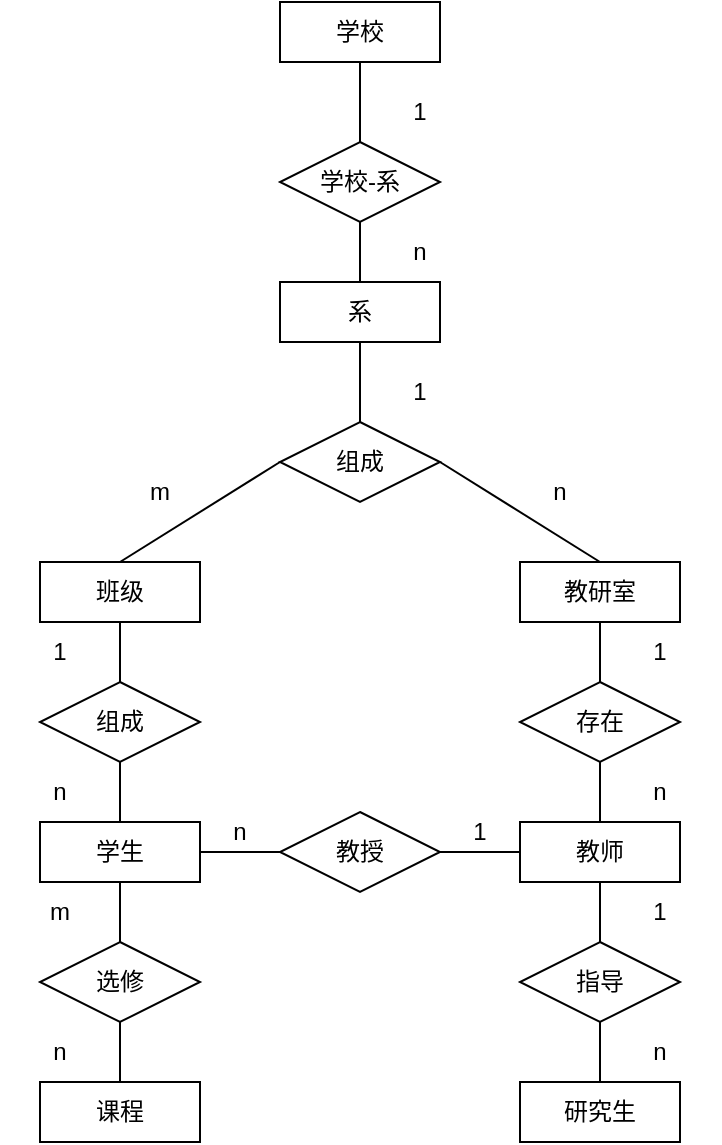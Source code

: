 <mxfile version="24.7.1" type="github">
  <diagram id="R2lEEEUBdFMjLlhIrx00" name="Page-1">
    <mxGraphModel dx="1062" dy="654" grid="1" gridSize="10" guides="1" tooltips="1" connect="1" arrows="1" fold="1" page="1" pageScale="1" pageWidth="850" pageHeight="1100" math="0" shadow="0" extFonts="Permanent Marker^https://fonts.googleapis.com/css?family=Permanent+Marker">
      <root>
        <mxCell id="0" />
        <mxCell id="1" parent="0" />
        <mxCell id="XwIgh9icd3MQlk3wSqqb-1" value="系" style="rounded=0;whiteSpace=wrap;html=1;" vertex="1" parent="1">
          <mxGeometry x="190" y="200" width="80" height="30" as="geometry" />
        </mxCell>
        <mxCell id="XwIgh9icd3MQlk3wSqqb-2" value="班级" style="rounded=0;whiteSpace=wrap;html=1;" vertex="1" parent="1">
          <mxGeometry x="70" y="340" width="80" height="30" as="geometry" />
        </mxCell>
        <mxCell id="XwIgh9icd3MQlk3wSqqb-4" value="教研室" style="rounded=0;whiteSpace=wrap;html=1;" vertex="1" parent="1">
          <mxGeometry x="310" y="340" width="80" height="30" as="geometry" />
        </mxCell>
        <mxCell id="XwIgh9icd3MQlk3wSqqb-6" value="教师" style="rounded=0;whiteSpace=wrap;html=1;" vertex="1" parent="1">
          <mxGeometry x="310" y="470" width="80" height="30" as="geometry" />
        </mxCell>
        <mxCell id="XwIgh9icd3MQlk3wSqqb-8" value="学校" style="rounded=0;whiteSpace=wrap;html=1;" vertex="1" parent="1">
          <mxGeometry x="190" y="60" width="80" height="30" as="geometry" />
        </mxCell>
        <mxCell id="XwIgh9icd3MQlk3wSqqb-11" value="学校-系" style="rhombus;whiteSpace=wrap;html=1;" vertex="1" parent="1">
          <mxGeometry x="190" y="130" width="80" height="40" as="geometry" />
        </mxCell>
        <mxCell id="XwIgh9icd3MQlk3wSqqb-12" value="" style="endArrow=none;html=1;rounded=0;entryX=0.5;entryY=1;entryDx=0;entryDy=0;exitX=0.5;exitY=0;exitDx=0;exitDy=0;" edge="1" parent="1" source="XwIgh9icd3MQlk3wSqqb-11" target="XwIgh9icd3MQlk3wSqqb-8">
          <mxGeometry width="50" height="50" relative="1" as="geometry">
            <mxPoint x="300" y="360" as="sourcePoint" />
            <mxPoint x="350" y="310" as="targetPoint" />
          </mxGeometry>
        </mxCell>
        <mxCell id="XwIgh9icd3MQlk3wSqqb-14" value="" style="endArrow=none;html=1;rounded=0;entryX=0.5;entryY=1;entryDx=0;entryDy=0;exitX=0.5;exitY=0;exitDx=0;exitDy=0;" edge="1" parent="1" source="XwIgh9icd3MQlk3wSqqb-1" target="XwIgh9icd3MQlk3wSqqb-11">
          <mxGeometry width="50" height="50" relative="1" as="geometry">
            <mxPoint x="300" y="360" as="sourcePoint" />
            <mxPoint x="350" y="310" as="targetPoint" />
          </mxGeometry>
        </mxCell>
        <mxCell id="XwIgh9icd3MQlk3wSqqb-15" value="1" style="text;html=1;align=center;verticalAlign=middle;whiteSpace=wrap;rounded=0;" vertex="1" parent="1">
          <mxGeometry x="230" y="100" width="60" height="30" as="geometry" />
        </mxCell>
        <mxCell id="XwIgh9icd3MQlk3wSqqb-16" value="n" style="text;html=1;align=center;verticalAlign=middle;whiteSpace=wrap;rounded=0;" vertex="1" parent="1">
          <mxGeometry x="230" y="170" width="60" height="30" as="geometry" />
        </mxCell>
        <mxCell id="XwIgh9icd3MQlk3wSqqb-17" value="组成" style="rhombus;whiteSpace=wrap;html=1;" vertex="1" parent="1">
          <mxGeometry x="190" y="270" width="80" height="40" as="geometry" />
        </mxCell>
        <mxCell id="XwIgh9icd3MQlk3wSqqb-18" value="" style="endArrow=none;html=1;rounded=0;entryX=0.5;entryY=1;entryDx=0;entryDy=0;" edge="1" parent="1" source="XwIgh9icd3MQlk3wSqqb-17" target="XwIgh9icd3MQlk3wSqqb-1">
          <mxGeometry width="50" height="50" relative="1" as="geometry">
            <mxPoint x="300" y="360" as="sourcePoint" />
            <mxPoint x="350" y="310" as="targetPoint" />
          </mxGeometry>
        </mxCell>
        <mxCell id="XwIgh9icd3MQlk3wSqqb-19" value="" style="endArrow=none;html=1;rounded=0;entryX=0;entryY=0.5;entryDx=0;entryDy=0;exitX=0.5;exitY=0;exitDx=0;exitDy=0;" edge="1" parent="1" source="XwIgh9icd3MQlk3wSqqb-2" target="XwIgh9icd3MQlk3wSqqb-17">
          <mxGeometry width="50" height="50" relative="1" as="geometry">
            <mxPoint x="240" y="280" as="sourcePoint" />
            <mxPoint x="240" y="240" as="targetPoint" />
          </mxGeometry>
        </mxCell>
        <mxCell id="XwIgh9icd3MQlk3wSqqb-20" value="" style="endArrow=none;html=1;rounded=0;entryX=1;entryY=0.5;entryDx=0;entryDy=0;exitX=0.5;exitY=0;exitDx=0;exitDy=0;" edge="1" parent="1" source="XwIgh9icd3MQlk3wSqqb-4" target="XwIgh9icd3MQlk3wSqqb-17">
          <mxGeometry width="50" height="50" relative="1" as="geometry">
            <mxPoint x="250" y="290" as="sourcePoint" />
            <mxPoint x="250" y="250" as="targetPoint" />
          </mxGeometry>
        </mxCell>
        <mxCell id="XwIgh9icd3MQlk3wSqqb-21" value="学生" style="rounded=0;whiteSpace=wrap;html=1;" vertex="1" parent="1">
          <mxGeometry x="70" y="470" width="80" height="30" as="geometry" />
        </mxCell>
        <mxCell id="XwIgh9icd3MQlk3wSqqb-22" value="组成" style="rhombus;whiteSpace=wrap;html=1;" vertex="1" parent="1">
          <mxGeometry x="70" y="400" width="80" height="40" as="geometry" />
        </mxCell>
        <mxCell id="XwIgh9icd3MQlk3wSqqb-23" value="课程" style="rounded=0;whiteSpace=wrap;html=1;" vertex="1" parent="1">
          <mxGeometry x="70" y="600" width="80" height="30" as="geometry" />
        </mxCell>
        <mxCell id="XwIgh9icd3MQlk3wSqqb-25" value="" style="endArrow=none;html=1;rounded=0;entryX=0.5;entryY=1;entryDx=0;entryDy=0;exitX=0.5;exitY=0;exitDx=0;exitDy=0;" edge="1" parent="1" source="XwIgh9icd3MQlk3wSqqb-22" target="XwIgh9icd3MQlk3wSqqb-2">
          <mxGeometry width="50" height="50" relative="1" as="geometry">
            <mxPoint x="190" y="290" as="sourcePoint" />
            <mxPoint x="190" y="250" as="targetPoint" />
          </mxGeometry>
        </mxCell>
        <mxCell id="XwIgh9icd3MQlk3wSqqb-26" value="" style="endArrow=none;html=1;rounded=0;entryX=0.5;entryY=1;entryDx=0;entryDy=0;exitX=0.5;exitY=0;exitDx=0;exitDy=0;" edge="1" parent="1" source="XwIgh9icd3MQlk3wSqqb-21" target="XwIgh9icd3MQlk3wSqqb-22">
          <mxGeometry width="50" height="50" relative="1" as="geometry">
            <mxPoint x="200" y="300" as="sourcePoint" />
            <mxPoint x="200" y="260" as="targetPoint" />
          </mxGeometry>
        </mxCell>
        <mxCell id="XwIgh9icd3MQlk3wSqqb-27" value="选修" style="rhombus;whiteSpace=wrap;html=1;" vertex="1" parent="1">
          <mxGeometry x="70" y="530" width="80" height="40" as="geometry" />
        </mxCell>
        <mxCell id="XwIgh9icd3MQlk3wSqqb-29" value="存在" style="rhombus;whiteSpace=wrap;html=1;" vertex="1" parent="1">
          <mxGeometry x="310" y="400" width="80" height="40" as="geometry" />
        </mxCell>
        <mxCell id="XwIgh9icd3MQlk3wSqqb-31" value="研究生" style="rounded=0;whiteSpace=wrap;html=1;" vertex="1" parent="1">
          <mxGeometry x="310" y="600" width="80" height="30" as="geometry" />
        </mxCell>
        <mxCell id="XwIgh9icd3MQlk3wSqqb-32" value="指导" style="rhombus;whiteSpace=wrap;html=1;" vertex="1" parent="1">
          <mxGeometry x="310" y="530" width="80" height="40" as="geometry" />
        </mxCell>
        <mxCell id="XwIgh9icd3MQlk3wSqqb-33" value="教授" style="rhombus;whiteSpace=wrap;html=1;" vertex="1" parent="1">
          <mxGeometry x="190" y="465" width="80" height="40" as="geometry" />
        </mxCell>
        <mxCell id="XwIgh9icd3MQlk3wSqqb-34" value="1" style="text;html=1;align=center;verticalAlign=middle;whiteSpace=wrap;rounded=0;" vertex="1" parent="1">
          <mxGeometry x="230" y="240" width="60" height="30" as="geometry" />
        </mxCell>
        <mxCell id="XwIgh9icd3MQlk3wSqqb-36" value="m" style="text;html=1;align=center;verticalAlign=middle;whiteSpace=wrap;rounded=0;" vertex="1" parent="1">
          <mxGeometry x="100" y="290" width="60" height="30" as="geometry" />
        </mxCell>
        <mxCell id="XwIgh9icd3MQlk3wSqqb-38" value="n" style="text;html=1;align=center;verticalAlign=middle;whiteSpace=wrap;rounded=0;" vertex="1" parent="1">
          <mxGeometry x="300" y="290" width="60" height="30" as="geometry" />
        </mxCell>
        <mxCell id="XwIgh9icd3MQlk3wSqqb-39" value="1" style="text;html=1;align=center;verticalAlign=middle;whiteSpace=wrap;rounded=0;" vertex="1" parent="1">
          <mxGeometry x="50" y="370" width="60" height="30" as="geometry" />
        </mxCell>
        <mxCell id="XwIgh9icd3MQlk3wSqqb-40" value="n" style="text;html=1;align=center;verticalAlign=middle;whiteSpace=wrap;rounded=0;" vertex="1" parent="1">
          <mxGeometry x="50" y="440" width="60" height="30" as="geometry" />
        </mxCell>
        <mxCell id="XwIgh9icd3MQlk3wSqqb-41" value="" style="endArrow=none;html=1;rounded=0;exitX=0.5;exitY=1;exitDx=0;exitDy=0;entryX=0.5;entryY=0;entryDx=0;entryDy=0;" edge="1" parent="1" source="XwIgh9icd3MQlk3wSqqb-21" target="XwIgh9icd3MQlk3wSqqb-27">
          <mxGeometry width="50" height="50" relative="1" as="geometry">
            <mxPoint x="240" y="370" as="sourcePoint" />
            <mxPoint x="290" y="320" as="targetPoint" />
          </mxGeometry>
        </mxCell>
        <mxCell id="XwIgh9icd3MQlk3wSqqb-42" value="m" style="text;html=1;align=center;verticalAlign=middle;whiteSpace=wrap;rounded=0;" vertex="1" parent="1">
          <mxGeometry x="50" y="500" width="60" height="30" as="geometry" />
        </mxCell>
        <mxCell id="XwIgh9icd3MQlk3wSqqb-43" value="n" style="text;html=1;align=center;verticalAlign=middle;whiteSpace=wrap;rounded=0;" vertex="1" parent="1">
          <mxGeometry x="50" y="570" width="60" height="30" as="geometry" />
        </mxCell>
        <mxCell id="XwIgh9icd3MQlk3wSqqb-44" value="" style="endArrow=none;html=1;rounded=0;exitX=0.5;exitY=1;exitDx=0;exitDy=0;entryX=1;entryY=1;entryDx=0;entryDy=0;" edge="1" parent="1" source="XwIgh9icd3MQlk3wSqqb-27" target="XwIgh9icd3MQlk3wSqqb-43">
          <mxGeometry width="50" height="50" relative="1" as="geometry">
            <mxPoint x="240" y="370" as="sourcePoint" />
            <mxPoint x="290" y="320" as="targetPoint" />
          </mxGeometry>
        </mxCell>
        <mxCell id="XwIgh9icd3MQlk3wSqqb-47" value="" style="endArrow=none;html=1;rounded=0;entryX=0.5;entryY=1;entryDx=0;entryDy=0;exitX=0.5;exitY=0;exitDx=0;exitDy=0;" edge="1" parent="1" source="XwIgh9icd3MQlk3wSqqb-29" target="XwIgh9icd3MQlk3wSqqb-4">
          <mxGeometry width="50" height="50" relative="1" as="geometry">
            <mxPoint x="240" y="370" as="sourcePoint" />
            <mxPoint x="290" y="320" as="targetPoint" />
          </mxGeometry>
        </mxCell>
        <mxCell id="XwIgh9icd3MQlk3wSqqb-48" value="" style="endArrow=none;html=1;rounded=0;entryX=0.5;entryY=1;entryDx=0;entryDy=0;exitX=0.5;exitY=0;exitDx=0;exitDy=0;" edge="1" parent="1" source="XwIgh9icd3MQlk3wSqqb-6" target="XwIgh9icd3MQlk3wSqqb-29">
          <mxGeometry width="50" height="50" relative="1" as="geometry">
            <mxPoint x="240" y="370" as="sourcePoint" />
            <mxPoint x="290" y="320" as="targetPoint" />
          </mxGeometry>
        </mxCell>
        <mxCell id="XwIgh9icd3MQlk3wSqqb-49" value="" style="endArrow=none;html=1;rounded=0;entryX=0.5;entryY=1;entryDx=0;entryDy=0;exitX=0.5;exitY=0;exitDx=0;exitDy=0;" edge="1" parent="1" source="XwIgh9icd3MQlk3wSqqb-32" target="XwIgh9icd3MQlk3wSqqb-6">
          <mxGeometry width="50" height="50" relative="1" as="geometry">
            <mxPoint x="240" y="370" as="sourcePoint" />
            <mxPoint x="290" y="320" as="targetPoint" />
          </mxGeometry>
        </mxCell>
        <mxCell id="XwIgh9icd3MQlk3wSqqb-50" value="" style="endArrow=none;html=1;rounded=0;entryX=0.5;entryY=1;entryDx=0;entryDy=0;exitX=0.5;exitY=0;exitDx=0;exitDy=0;" edge="1" parent="1" source="XwIgh9icd3MQlk3wSqqb-31" target="XwIgh9icd3MQlk3wSqqb-32">
          <mxGeometry width="50" height="50" relative="1" as="geometry">
            <mxPoint x="240" y="370" as="sourcePoint" />
            <mxPoint x="290" y="320" as="targetPoint" />
          </mxGeometry>
        </mxCell>
        <mxCell id="XwIgh9icd3MQlk3wSqqb-51" value="" style="endArrow=none;html=1;rounded=0;entryX=0;entryY=0.5;entryDx=0;entryDy=0;exitX=1;exitY=0.5;exitDx=0;exitDy=0;" edge="1" parent="1" source="XwIgh9icd3MQlk3wSqqb-21" target="XwIgh9icd3MQlk3wSqqb-33">
          <mxGeometry width="50" height="50" relative="1" as="geometry">
            <mxPoint x="240" y="370" as="sourcePoint" />
            <mxPoint x="290" y="320" as="targetPoint" />
          </mxGeometry>
        </mxCell>
        <mxCell id="XwIgh9icd3MQlk3wSqqb-52" value="" style="endArrow=none;html=1;rounded=0;entryX=0;entryY=0.5;entryDx=0;entryDy=0;exitX=1;exitY=0.5;exitDx=0;exitDy=0;" edge="1" parent="1" source="XwIgh9icd3MQlk3wSqqb-33" target="XwIgh9icd3MQlk3wSqqb-6">
          <mxGeometry width="50" height="50" relative="1" as="geometry">
            <mxPoint x="280" y="480" as="sourcePoint" />
            <mxPoint x="290" y="320" as="targetPoint" />
          </mxGeometry>
        </mxCell>
        <mxCell id="XwIgh9icd3MQlk3wSqqb-53" value="1" style="text;html=1;align=center;verticalAlign=middle;whiteSpace=wrap;rounded=0;" vertex="1" parent="1">
          <mxGeometry x="350" y="370" width="60" height="30" as="geometry" />
        </mxCell>
        <mxCell id="XwIgh9icd3MQlk3wSqqb-54" value="n" style="text;html=1;align=center;verticalAlign=middle;whiteSpace=wrap;rounded=0;" vertex="1" parent="1">
          <mxGeometry x="350" y="440" width="60" height="30" as="geometry" />
        </mxCell>
        <mxCell id="XwIgh9icd3MQlk3wSqqb-55" value="1" style="text;html=1;align=center;verticalAlign=middle;whiteSpace=wrap;rounded=0;" vertex="1" parent="1">
          <mxGeometry x="350" y="500" width="60" height="30" as="geometry" />
        </mxCell>
        <mxCell id="XwIgh9icd3MQlk3wSqqb-56" value="n" style="text;html=1;align=center;verticalAlign=middle;whiteSpace=wrap;rounded=0;" vertex="1" parent="1">
          <mxGeometry x="350" y="570" width="60" height="30" as="geometry" />
        </mxCell>
        <mxCell id="XwIgh9icd3MQlk3wSqqb-57" value="1" style="text;html=1;align=center;verticalAlign=middle;whiteSpace=wrap;rounded=0;" vertex="1" parent="1">
          <mxGeometry x="260" y="460" width="60" height="30" as="geometry" />
        </mxCell>
        <mxCell id="XwIgh9icd3MQlk3wSqqb-58" value="n" style="text;html=1;align=center;verticalAlign=middle;whiteSpace=wrap;rounded=0;" vertex="1" parent="1">
          <mxGeometry x="140" y="460" width="60" height="30" as="geometry" />
        </mxCell>
      </root>
    </mxGraphModel>
  </diagram>
</mxfile>
